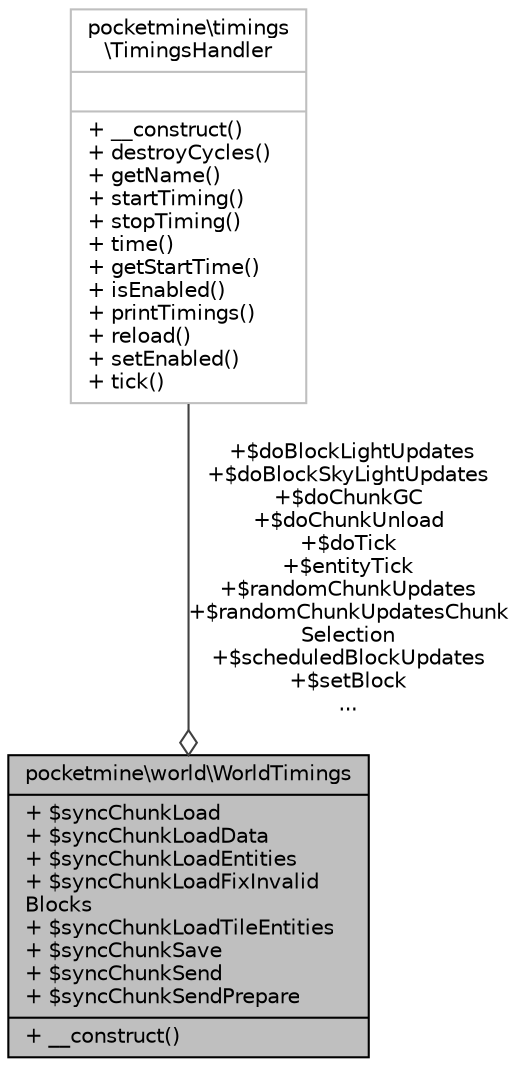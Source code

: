 digraph "pocketmine\world\WorldTimings"
{
 // INTERACTIVE_SVG=YES
 // LATEX_PDF_SIZE
  edge [fontname="Helvetica",fontsize="10",labelfontname="Helvetica",labelfontsize="10"];
  node [fontname="Helvetica",fontsize="10",shape=record];
  Node1 [label="{pocketmine\\world\\WorldTimings\n|+ $syncChunkLoad\l+ $syncChunkLoadData\l+ $syncChunkLoadEntities\l+ $syncChunkLoadFixInvalid\lBlocks\l+ $syncChunkLoadTileEntities\l+ $syncChunkSave\l+ $syncChunkSend\l+ $syncChunkSendPrepare\l|+ __construct()\l}",height=0.2,width=0.4,color="black", fillcolor="grey75", style="filled", fontcolor="black",tooltip=" "];
  Node2 -> Node1 [color="grey25",fontsize="10",style="solid",label=" +$doBlockLightUpdates\n+$doBlockSkyLightUpdates\n+$doChunkGC\n+$doChunkUnload\n+$doTick\n+$entityTick\n+$randomChunkUpdates\n+$randomChunkUpdatesChunk\lSelection\n+$scheduledBlockUpdates\n+$setBlock\n..." ,arrowhead="odiamond",fontname="Helvetica"];
  Node2 [label="{pocketmine\\timings\l\\TimingsHandler\n||+ __construct()\l+ destroyCycles()\l+ getName()\l+ startTiming()\l+ stopTiming()\l+ time()\l+ getStartTime()\l+ isEnabled()\l+ printTimings()\l+ reload()\l+ setEnabled()\l+ tick()\l}",height=0.2,width=0.4,color="grey75", fillcolor="white", style="filled",URL="$d7/d9b/classpocketmine_1_1timings_1_1_timings_handler.html",tooltip=" "];
}
